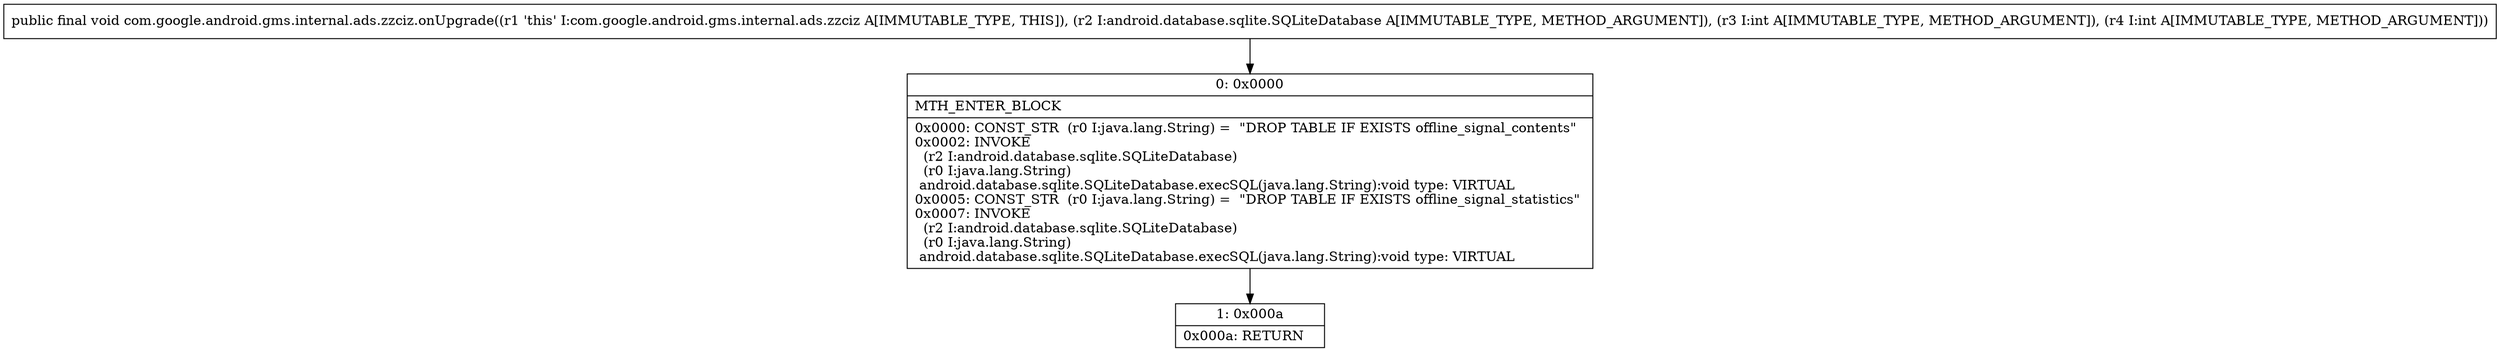 digraph "CFG forcom.google.android.gms.internal.ads.zzciz.onUpgrade(Landroid\/database\/sqlite\/SQLiteDatabase;II)V" {
Node_0 [shape=record,label="{0\:\ 0x0000|MTH_ENTER_BLOCK\l|0x0000: CONST_STR  (r0 I:java.lang.String) =  \"DROP TABLE IF EXISTS offline_signal_contents\" \l0x0002: INVOKE  \l  (r2 I:android.database.sqlite.SQLiteDatabase)\l  (r0 I:java.lang.String)\l android.database.sqlite.SQLiteDatabase.execSQL(java.lang.String):void type: VIRTUAL \l0x0005: CONST_STR  (r0 I:java.lang.String) =  \"DROP TABLE IF EXISTS offline_signal_statistics\" \l0x0007: INVOKE  \l  (r2 I:android.database.sqlite.SQLiteDatabase)\l  (r0 I:java.lang.String)\l android.database.sqlite.SQLiteDatabase.execSQL(java.lang.String):void type: VIRTUAL \l}"];
Node_1 [shape=record,label="{1\:\ 0x000a|0x000a: RETURN   \l}"];
MethodNode[shape=record,label="{public final void com.google.android.gms.internal.ads.zzciz.onUpgrade((r1 'this' I:com.google.android.gms.internal.ads.zzciz A[IMMUTABLE_TYPE, THIS]), (r2 I:android.database.sqlite.SQLiteDatabase A[IMMUTABLE_TYPE, METHOD_ARGUMENT]), (r3 I:int A[IMMUTABLE_TYPE, METHOD_ARGUMENT]), (r4 I:int A[IMMUTABLE_TYPE, METHOD_ARGUMENT])) }"];
MethodNode -> Node_0;
Node_0 -> Node_1;
}

